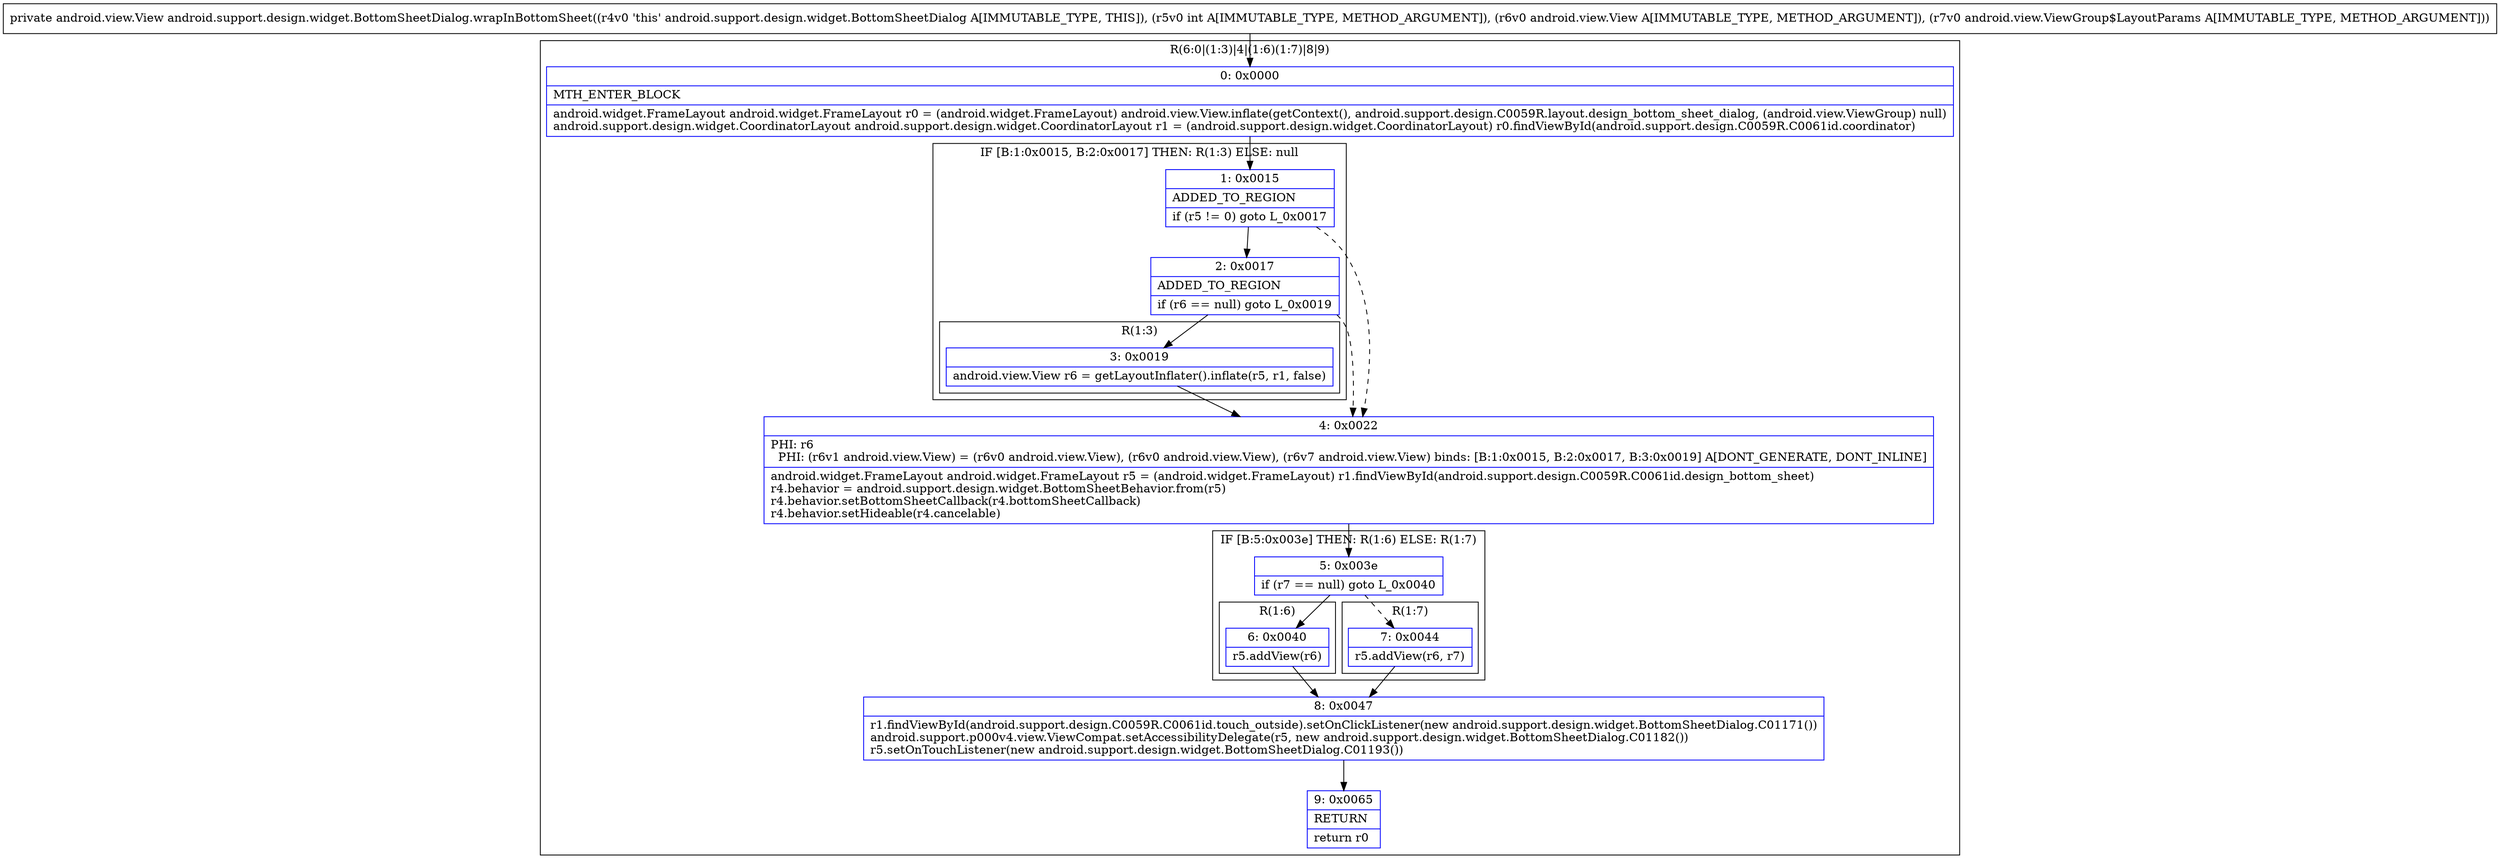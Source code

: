 digraph "CFG forandroid.support.design.widget.BottomSheetDialog.wrapInBottomSheet(ILandroid\/view\/View;Landroid\/view\/ViewGroup$LayoutParams;)Landroid\/view\/View;" {
subgraph cluster_Region_547036064 {
label = "R(6:0|(1:3)|4|(1:6)(1:7)|8|9)";
node [shape=record,color=blue];
Node_0 [shape=record,label="{0\:\ 0x0000|MTH_ENTER_BLOCK\l|android.widget.FrameLayout android.widget.FrameLayout r0 = (android.widget.FrameLayout) android.view.View.inflate(getContext(), android.support.design.C0059R.layout.design_bottom_sheet_dialog, (android.view.ViewGroup) null)\landroid.support.design.widget.CoordinatorLayout android.support.design.widget.CoordinatorLayout r1 = (android.support.design.widget.CoordinatorLayout) r0.findViewById(android.support.design.C0059R.C0061id.coordinator)\l}"];
subgraph cluster_IfRegion_1952540005 {
label = "IF [B:1:0x0015, B:2:0x0017] THEN: R(1:3) ELSE: null";
node [shape=record,color=blue];
Node_1 [shape=record,label="{1\:\ 0x0015|ADDED_TO_REGION\l|if (r5 != 0) goto L_0x0017\l}"];
Node_2 [shape=record,label="{2\:\ 0x0017|ADDED_TO_REGION\l|if (r6 == null) goto L_0x0019\l}"];
subgraph cluster_Region_955892406 {
label = "R(1:3)";
node [shape=record,color=blue];
Node_3 [shape=record,label="{3\:\ 0x0019|android.view.View r6 = getLayoutInflater().inflate(r5, r1, false)\l}"];
}
}
Node_4 [shape=record,label="{4\:\ 0x0022|PHI: r6 \l  PHI: (r6v1 android.view.View) = (r6v0 android.view.View), (r6v0 android.view.View), (r6v7 android.view.View) binds: [B:1:0x0015, B:2:0x0017, B:3:0x0019] A[DONT_GENERATE, DONT_INLINE]\l|android.widget.FrameLayout android.widget.FrameLayout r5 = (android.widget.FrameLayout) r1.findViewById(android.support.design.C0059R.C0061id.design_bottom_sheet)\lr4.behavior = android.support.design.widget.BottomSheetBehavior.from(r5)\lr4.behavior.setBottomSheetCallback(r4.bottomSheetCallback)\lr4.behavior.setHideable(r4.cancelable)\l}"];
subgraph cluster_IfRegion_1832626614 {
label = "IF [B:5:0x003e] THEN: R(1:6) ELSE: R(1:7)";
node [shape=record,color=blue];
Node_5 [shape=record,label="{5\:\ 0x003e|if (r7 == null) goto L_0x0040\l}"];
subgraph cluster_Region_2076475264 {
label = "R(1:6)";
node [shape=record,color=blue];
Node_6 [shape=record,label="{6\:\ 0x0040|r5.addView(r6)\l}"];
}
subgraph cluster_Region_1326196631 {
label = "R(1:7)";
node [shape=record,color=blue];
Node_7 [shape=record,label="{7\:\ 0x0044|r5.addView(r6, r7)\l}"];
}
}
Node_8 [shape=record,label="{8\:\ 0x0047|r1.findViewById(android.support.design.C0059R.C0061id.touch_outside).setOnClickListener(new android.support.design.widget.BottomSheetDialog.C01171())\landroid.support.p000v4.view.ViewCompat.setAccessibilityDelegate(r5, new android.support.design.widget.BottomSheetDialog.C01182())\lr5.setOnTouchListener(new android.support.design.widget.BottomSheetDialog.C01193())\l}"];
Node_9 [shape=record,label="{9\:\ 0x0065|RETURN\l|return r0\l}"];
}
MethodNode[shape=record,label="{private android.view.View android.support.design.widget.BottomSheetDialog.wrapInBottomSheet((r4v0 'this' android.support.design.widget.BottomSheetDialog A[IMMUTABLE_TYPE, THIS]), (r5v0 int A[IMMUTABLE_TYPE, METHOD_ARGUMENT]), (r6v0 android.view.View A[IMMUTABLE_TYPE, METHOD_ARGUMENT]), (r7v0 android.view.ViewGroup$LayoutParams A[IMMUTABLE_TYPE, METHOD_ARGUMENT])) }"];
MethodNode -> Node_0;
Node_0 -> Node_1;
Node_1 -> Node_2;
Node_1 -> Node_4[style=dashed];
Node_2 -> Node_3;
Node_2 -> Node_4[style=dashed];
Node_3 -> Node_4;
Node_4 -> Node_5;
Node_5 -> Node_6;
Node_5 -> Node_7[style=dashed];
Node_6 -> Node_8;
Node_7 -> Node_8;
Node_8 -> Node_9;
}

